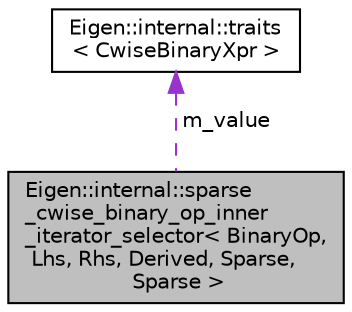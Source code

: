 digraph "Eigen::internal::sparse_cwise_binary_op_inner_iterator_selector&lt; BinaryOp, Lhs, Rhs, Derived, Sparse, Sparse &gt;"
{
  edge [fontname="Helvetica",fontsize="10",labelfontname="Helvetica",labelfontsize="10"];
  node [fontname="Helvetica",fontsize="10",shape=record];
  Node1 [label="Eigen::internal::sparse\l_cwise_binary_op_inner\l_iterator_selector\< BinaryOp,\l Lhs, Rhs, Derived, Sparse,\l Sparse \>",height=0.2,width=0.4,color="black", fillcolor="grey75", style="filled" fontcolor="black"];
  Node2 -> Node1 [dir="back",color="darkorchid3",fontsize="10",style="dashed",label=" m_value" ,fontname="Helvetica"];
  Node2 [label="Eigen::internal::traits\l\< CwiseBinaryXpr \>",height=0.2,width=0.4,color="black", fillcolor="white", style="filled",URL="$structEigen_1_1internal_1_1traits.html"];
}
